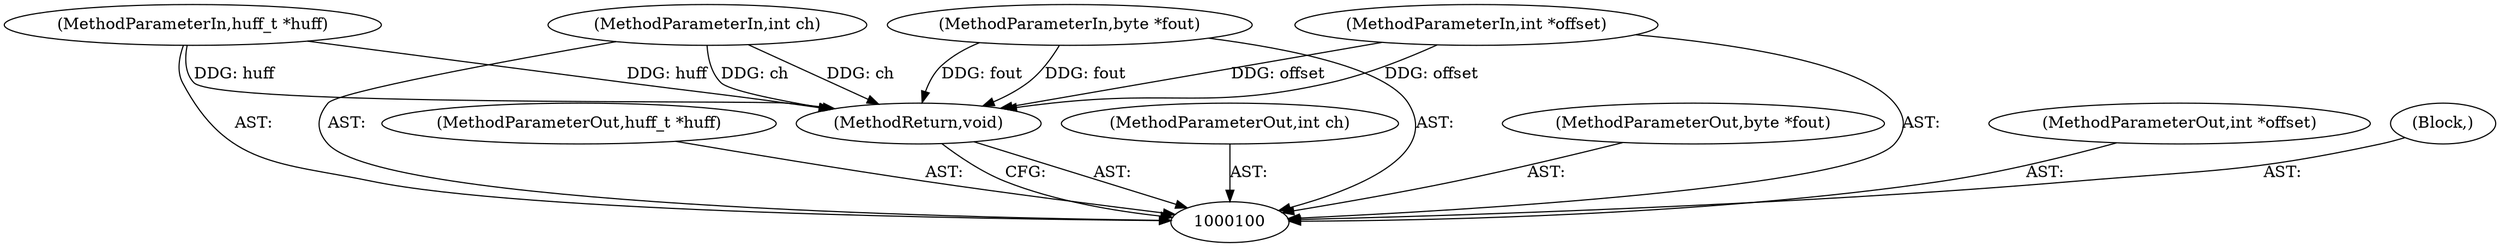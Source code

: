 digraph "0_ioq3_d2b1d124d4055c2fcbe5126863487c52fd58cca1_1" {
"1000106" [label="(MethodReturn,void)"];
"1000101" [label="(MethodParameterIn,huff_t *huff)"];
"1000113" [label="(MethodParameterOut,huff_t *huff)"];
"1000102" [label="(MethodParameterIn,int ch)"];
"1000114" [label="(MethodParameterOut,int ch)"];
"1000103" [label="(MethodParameterIn,byte *fout)"];
"1000115" [label="(MethodParameterOut,byte *fout)"];
"1000104" [label="(MethodParameterIn,int *offset)"];
"1000116" [label="(MethodParameterOut,int *offset)"];
"1000105" [label="(Block,)"];
"1000106" -> "1000100"  [label="AST: "];
"1000106" -> "1000100"  [label="CFG: "];
"1000104" -> "1000106"  [label="DDG: offset"];
"1000103" -> "1000106"  [label="DDG: fout"];
"1000102" -> "1000106"  [label="DDG: ch"];
"1000101" -> "1000106"  [label="DDG: huff"];
"1000101" -> "1000100"  [label="AST: "];
"1000101" -> "1000106"  [label="DDG: huff"];
"1000113" -> "1000100"  [label="AST: "];
"1000102" -> "1000100"  [label="AST: "];
"1000102" -> "1000106"  [label="DDG: ch"];
"1000114" -> "1000100"  [label="AST: "];
"1000103" -> "1000100"  [label="AST: "];
"1000103" -> "1000106"  [label="DDG: fout"];
"1000115" -> "1000100"  [label="AST: "];
"1000104" -> "1000100"  [label="AST: "];
"1000104" -> "1000106"  [label="DDG: offset"];
"1000116" -> "1000100"  [label="AST: "];
"1000105" -> "1000100"  [label="AST: "];
}
